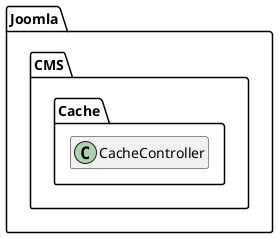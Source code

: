 @startuml
set namespaceSeparator \\
hide members
hide << alias >> circle

class Joomla\\CMS\\Cache\\CacheController
@enduml
